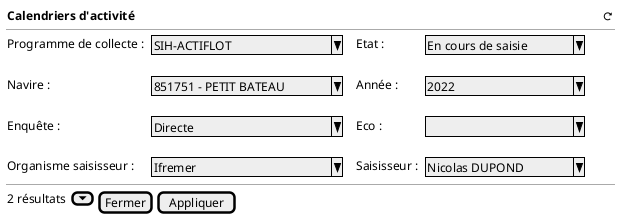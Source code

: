 @startsalt
{

  {<b>Calendriers d'activité                                                                                                                                                      <&reload>}
   --

    {
        Programme de collecte : | . | ^ SIH-ACTIFLOT         ^ | . | . | Etat :   | . | ^En cours de saisie^
        .
        Navire : | . | ^ 851751 - PETIT BATEAU^ | . | . | Année : | . | ^ 2022             ^
        .
        Enquête :   | . |^ Directe              ^ |  . | . | Eco :   | . | ^                  ^
        .
        Organisme saisisseur :   | . |^ Ifremer              ^ |  . | . | Saisisseur :   | . | ^ Nicolas DUPOND   ^

    }

  --
  {2 résultats  {}[<&caret-bottom>] | [Fermer] | [Appliquer]}}
}
@endsalt
